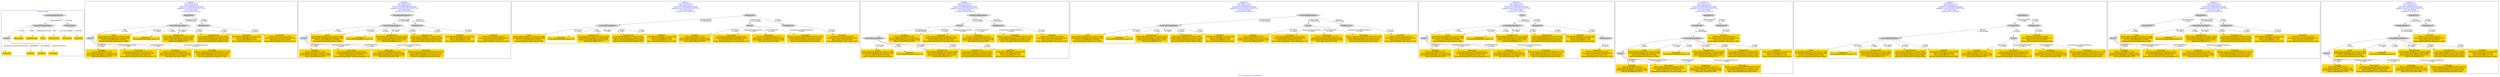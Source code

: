 digraph n0 {
fontcolor="blue"
remincross="true"
label="s13-s-art-institute-of-chicago.xml"
subgraph cluster_0 {
label="1-correct model"
n2[style="filled",color="white",fillcolor="lightgray",label="CulturalHeritageObject1"];
n3[style="filled",color="white",fillcolor="lightgray",label="Person1"];
n4[shape="plaintext",style="filled",fillcolor="gold",label="Dimensions"];
n5[shape="plaintext",style="filled",fillcolor="gold",label="Typeofartwork"];
n6[shape="plaintext",style="filled",fillcolor="gold",label="Credit"];
n7[shape="plaintext",style="filled",fillcolor="gold",label="Titleofartwork"];
n8[shape="plaintext",style="filled",fillcolor="gold",label="Accessionid"];
n9[shape="plaintext",style="filled",fillcolor="gold",label="Nationality"];
n10[shape="plaintext",style="filled",fillcolor="gold",label="birthDate"];
n11[shape="plaintext",style="filled",fillcolor="gold",label="deathDate"];
n12[shape="plaintext",style="filled",fillcolor="gold",label="Artistname"];
n13[style="filled",color="white",fillcolor="lightgray",label="EuropeanaAggregation1"];
n14[style="filled",color="white",fillcolor="lightgray",label="WebResource1"];
n15[shape="plaintext",style="filled",fillcolor="gold",label="ImageURL"];
}
subgraph cluster_1 {
label="candidate 0\nlink coherence:0.0\nnode coherence:0.0\nconfidence:0.6021165147933194\nmapping score:0.31737217159777315\ncost:1300.010002\n-precision:0.54-recall:0.54"
n17[style="filled",color="white",fillcolor="lightgray",label="CulturalHeritageObject1"];
n18[style="filled",color="white",fillcolor="lightgray",label="Person1"];
n19[style="filled",color="white",fillcolor="lightgray",label="Aggregation1"];
n20[style="filled",color="white",fillcolor="lightgray",label="WebResource1"];
n21[shape="plaintext",style="filled",fillcolor="gold",label="ImageURL\n[WebResource,classLink,0.954]\n[Document,columnSubClassOfLink,0.03]\n[Document,classLink,0.015]\n[CulturalHeritageObject,description,0.001]"];
n22[shape="plaintext",style="filled",fillcolor="gold",label="birthDate\n[Person,dateOfBirth,0.532]\n[CulturalHeritageObject,created,0.331]\n[CulturalHeritageObject,description,0.08]\n[Person,dateOfDeath,0.057]"];
n23[shape="plaintext",style="filled",fillcolor="gold",label="Credit\n[CulturalHeritageObject,provenance,0.438]\n[CulturalHeritageObject,description,0.383]\n[Person,nameOfThePerson,0.092]\n[Person,biographicalInformation,0.088]"];
n24[shape="plaintext",style="filled",fillcolor="gold",label="Accessionid\n[Person,biographicalInformation,0.324]\n[CulturalHeritageObject,rightsHolder,0.25]\n[CulturalHeritageObject,title,0.25]\n[CulturalHeritageObject,accessionNumber,0.177]"];
n25[shape="plaintext",style="filled",fillcolor="gold",label="Artistname\n[Person,nameOfThePerson,0.34]\n[Document,columnSubClassOfLink,0.239]\n[CulturalHeritageObject,description,0.235]\n[Document,classLink,0.186]"];
n26[shape="plaintext",style="filled",fillcolor="gold",label="Dimensions\n[CulturalHeritageObject,extent,1.0]"];
n27[shape="plaintext",style="filled",fillcolor="gold",label="Titleofartwork\n[CulturalHeritageObject,description,0.364]\n[CulturalHeritageObject,created,0.299]\n[Person,biographicalInformation,0.227]\n[Person,dateOfBirth,0.11]"];
n28[shape="plaintext",style="filled",fillcolor="gold",label="Nationality\n[Person,countryAssociatedWithThePerson,0.725]\n[CulturalHeritageObject,provenance,0.114]\n[CulturalHeritageObject,description,0.097]\n[Person,biographicalInformation,0.063]"];
n29[shape="plaintext",style="filled",fillcolor="gold",label="Typeofartwork\n[CulturalHeritageObject,medium,0.838]\n[CulturalHeritageObject,description,0.152]\n[Person,biographicalInformation,0.008]\n[Document,columnSubClassOfLink,0.001]"];
n30[shape="plaintext",style="filled",fillcolor="gold",label="deathDate\n[CulturalHeritageObject,created,0.505]\n[Person,dateOfDeath,0.314]\n[Person,dateOfBirth,0.119]\n[Person,biographicalInformation,0.062]"];
}
subgraph cluster_2 {
label="candidate 1\nlink coherence:0.0\nnode coherence:0.0\nconfidence:0.6021165147933194\nmapping score:0.31737217159777315\ncost:1300.020004\n-precision:0.62-recall:0.62"
n32[style="filled",color="white",fillcolor="lightgray",label="CulturalHeritageObject1"];
n33[style="filled",color="white",fillcolor="lightgray",label="Person1"];
n34[style="filled",color="white",fillcolor="lightgray",label="EuropeanaAggregation1"];
n35[style="filled",color="white",fillcolor="lightgray",label="WebResource1"];
n36[shape="plaintext",style="filled",fillcolor="gold",label="ImageURL\n[WebResource,classLink,0.954]\n[Document,columnSubClassOfLink,0.03]\n[Document,classLink,0.015]\n[CulturalHeritageObject,description,0.001]"];
n37[shape="plaintext",style="filled",fillcolor="gold",label="birthDate\n[Person,dateOfBirth,0.532]\n[CulturalHeritageObject,created,0.331]\n[CulturalHeritageObject,description,0.08]\n[Person,dateOfDeath,0.057]"];
n38[shape="plaintext",style="filled",fillcolor="gold",label="Credit\n[CulturalHeritageObject,provenance,0.438]\n[CulturalHeritageObject,description,0.383]\n[Person,nameOfThePerson,0.092]\n[Person,biographicalInformation,0.088]"];
n39[shape="plaintext",style="filled",fillcolor="gold",label="Accessionid\n[Person,biographicalInformation,0.324]\n[CulturalHeritageObject,rightsHolder,0.25]\n[CulturalHeritageObject,title,0.25]\n[CulturalHeritageObject,accessionNumber,0.177]"];
n40[shape="plaintext",style="filled",fillcolor="gold",label="Artistname\n[Person,nameOfThePerson,0.34]\n[Document,columnSubClassOfLink,0.239]\n[CulturalHeritageObject,description,0.235]\n[Document,classLink,0.186]"];
n41[shape="plaintext",style="filled",fillcolor="gold",label="Dimensions\n[CulturalHeritageObject,extent,1.0]"];
n42[shape="plaintext",style="filled",fillcolor="gold",label="Titleofartwork\n[CulturalHeritageObject,description,0.364]\n[CulturalHeritageObject,created,0.299]\n[Person,biographicalInformation,0.227]\n[Person,dateOfBirth,0.11]"];
n43[shape="plaintext",style="filled",fillcolor="gold",label="Nationality\n[Person,countryAssociatedWithThePerson,0.725]\n[CulturalHeritageObject,provenance,0.114]\n[CulturalHeritageObject,description,0.097]\n[Person,biographicalInformation,0.063]"];
n44[shape="plaintext",style="filled",fillcolor="gold",label="Typeofartwork\n[CulturalHeritageObject,medium,0.838]\n[CulturalHeritageObject,description,0.152]\n[Person,biographicalInformation,0.008]\n[Document,columnSubClassOfLink,0.001]"];
n45[shape="plaintext",style="filled",fillcolor="gold",label="deathDate\n[CulturalHeritageObject,created,0.505]\n[Person,dateOfDeath,0.314]\n[Person,dateOfBirth,0.119]\n[Person,biographicalInformation,0.062]"];
}
subgraph cluster_3 {
label="candidate 2\nlink coherence:0.0\nnode coherence:0.0\nconfidence:0.6021165147933194\nmapping score:0.31737217159777315\ncost:1300.020004\n-precision:0.54-recall:0.54"
n47[style="filled",color="white",fillcolor="lightgray",label="Aggregation1"];
n48[style="filled",color="white",fillcolor="lightgray",label="CulturalHeritageObject1"];
n49[style="filled",color="white",fillcolor="lightgray",label="Person1"];
n50[style="filled",color="white",fillcolor="lightgray",label="WebResource1"];
n51[shape="plaintext",style="filled",fillcolor="gold",label="ImageURL\n[WebResource,classLink,0.954]\n[Document,columnSubClassOfLink,0.03]\n[Document,classLink,0.015]\n[CulturalHeritageObject,description,0.001]"];
n52[shape="plaintext",style="filled",fillcolor="gold",label="birthDate\n[Person,dateOfBirth,0.532]\n[CulturalHeritageObject,created,0.331]\n[CulturalHeritageObject,description,0.08]\n[Person,dateOfDeath,0.057]"];
n53[shape="plaintext",style="filled",fillcolor="gold",label="Credit\n[CulturalHeritageObject,provenance,0.438]\n[CulturalHeritageObject,description,0.383]\n[Person,nameOfThePerson,0.092]\n[Person,biographicalInformation,0.088]"];
n54[shape="plaintext",style="filled",fillcolor="gold",label="Accessionid\n[Person,biographicalInformation,0.324]\n[CulturalHeritageObject,rightsHolder,0.25]\n[CulturalHeritageObject,title,0.25]\n[CulturalHeritageObject,accessionNumber,0.177]"];
n55[shape="plaintext",style="filled",fillcolor="gold",label="Artistname\n[Person,nameOfThePerson,0.34]\n[Document,columnSubClassOfLink,0.239]\n[CulturalHeritageObject,description,0.235]\n[Document,classLink,0.186]"];
n56[shape="plaintext",style="filled",fillcolor="gold",label="Dimensions\n[CulturalHeritageObject,extent,1.0]"];
n57[shape="plaintext",style="filled",fillcolor="gold",label="Titleofartwork\n[CulturalHeritageObject,description,0.364]\n[CulturalHeritageObject,created,0.299]\n[Person,biographicalInformation,0.227]\n[Person,dateOfBirth,0.11]"];
n58[shape="plaintext",style="filled",fillcolor="gold",label="Nationality\n[Person,countryAssociatedWithThePerson,0.725]\n[CulturalHeritageObject,provenance,0.114]\n[CulturalHeritageObject,description,0.097]\n[Person,biographicalInformation,0.063]"];
n59[shape="plaintext",style="filled",fillcolor="gold",label="Typeofartwork\n[CulturalHeritageObject,medium,0.838]\n[CulturalHeritageObject,description,0.152]\n[Person,biographicalInformation,0.008]\n[Document,columnSubClassOfLink,0.001]"];
n60[shape="plaintext",style="filled",fillcolor="gold",label="deathDate\n[CulturalHeritageObject,created,0.505]\n[Person,dateOfDeath,0.314]\n[Person,dateOfBirth,0.119]\n[Person,biographicalInformation,0.062]"];
}
subgraph cluster_4 {
label="candidate 3\nlink coherence:0.0\nnode coherence:0.0\nconfidence:0.6021165147933194\nmapping score:0.31737217159777315\ncost:1300.030006\n-precision:0.62-recall:0.62"
n62[style="filled",color="white",fillcolor="lightgray",label="Person1"];
n63[style="filled",color="white",fillcolor="lightgray",label="CulturalHeritageObject1"];
n64[style="filled",color="white",fillcolor="lightgray",label="EuropeanaAggregation1"];
n65[style="filled",color="white",fillcolor="lightgray",label="WebResource1"];
n66[shape="plaintext",style="filled",fillcolor="gold",label="ImageURL\n[WebResource,classLink,0.954]\n[Document,columnSubClassOfLink,0.03]\n[Document,classLink,0.015]\n[CulturalHeritageObject,description,0.001]"];
n67[shape="plaintext",style="filled",fillcolor="gold",label="birthDate\n[Person,dateOfBirth,0.532]\n[CulturalHeritageObject,created,0.331]\n[CulturalHeritageObject,description,0.08]\n[Person,dateOfDeath,0.057]"];
n68[shape="plaintext",style="filled",fillcolor="gold",label="Credit\n[CulturalHeritageObject,provenance,0.438]\n[CulturalHeritageObject,description,0.383]\n[Person,nameOfThePerson,0.092]\n[Person,biographicalInformation,0.088]"];
n69[shape="plaintext",style="filled",fillcolor="gold",label="Accessionid\n[Person,biographicalInformation,0.324]\n[CulturalHeritageObject,rightsHolder,0.25]\n[CulturalHeritageObject,title,0.25]\n[CulturalHeritageObject,accessionNumber,0.177]"];
n70[shape="plaintext",style="filled",fillcolor="gold",label="Artistname\n[Person,nameOfThePerson,0.34]\n[Document,columnSubClassOfLink,0.239]\n[CulturalHeritageObject,description,0.235]\n[Document,classLink,0.186]"];
n71[shape="plaintext",style="filled",fillcolor="gold",label="Dimensions\n[CulturalHeritageObject,extent,1.0]"];
n72[shape="plaintext",style="filled",fillcolor="gold",label="Titleofartwork\n[CulturalHeritageObject,description,0.364]\n[CulturalHeritageObject,created,0.299]\n[Person,biographicalInformation,0.227]\n[Person,dateOfBirth,0.11]"];
n73[shape="plaintext",style="filled",fillcolor="gold",label="Nationality\n[Person,countryAssociatedWithThePerson,0.725]\n[CulturalHeritageObject,provenance,0.114]\n[CulturalHeritageObject,description,0.097]\n[Person,biographicalInformation,0.063]"];
n74[shape="plaintext",style="filled",fillcolor="gold",label="Typeofartwork\n[CulturalHeritageObject,medium,0.838]\n[CulturalHeritageObject,description,0.152]\n[Person,biographicalInformation,0.008]\n[Document,columnSubClassOfLink,0.001]"];
n75[shape="plaintext",style="filled",fillcolor="gold",label="deathDate\n[CulturalHeritageObject,created,0.505]\n[Person,dateOfDeath,0.314]\n[Person,dateOfBirth,0.119]\n[Person,biographicalInformation,0.062]"];
}
subgraph cluster_5 {
label="candidate 4\nlink coherence:0.0\nnode coherence:0.0\nconfidence:0.6021165147933194\nmapping score:0.31737217159777315\ncost:1300.030006\n-precision:0.62-recall:0.62"
n77[style="filled",color="white",fillcolor="lightgray",label="EuropeanaAggregation1"];
n78[style="filled",color="white",fillcolor="lightgray",label="CulturalHeritageObject1"];
n79[style="filled",color="white",fillcolor="lightgray",label="Person1"];
n80[style="filled",color="white",fillcolor="lightgray",label="WebResource1"];
n81[shape="plaintext",style="filled",fillcolor="gold",label="ImageURL\n[WebResource,classLink,0.954]\n[Document,columnSubClassOfLink,0.03]\n[Document,classLink,0.015]\n[CulturalHeritageObject,description,0.001]"];
n82[shape="plaintext",style="filled",fillcolor="gold",label="birthDate\n[Person,dateOfBirth,0.532]\n[CulturalHeritageObject,created,0.331]\n[CulturalHeritageObject,description,0.08]\n[Person,dateOfDeath,0.057]"];
n83[shape="plaintext",style="filled",fillcolor="gold",label="Credit\n[CulturalHeritageObject,provenance,0.438]\n[CulturalHeritageObject,description,0.383]\n[Person,nameOfThePerson,0.092]\n[Person,biographicalInformation,0.088]"];
n84[shape="plaintext",style="filled",fillcolor="gold",label="Accessionid\n[Person,biographicalInformation,0.324]\n[CulturalHeritageObject,rightsHolder,0.25]\n[CulturalHeritageObject,title,0.25]\n[CulturalHeritageObject,accessionNumber,0.177]"];
n85[shape="plaintext",style="filled",fillcolor="gold",label="Artistname\n[Person,nameOfThePerson,0.34]\n[Document,columnSubClassOfLink,0.239]\n[CulturalHeritageObject,description,0.235]\n[Document,classLink,0.186]"];
n86[shape="plaintext",style="filled",fillcolor="gold",label="Dimensions\n[CulturalHeritageObject,extent,1.0]"];
n87[shape="plaintext",style="filled",fillcolor="gold",label="Titleofartwork\n[CulturalHeritageObject,description,0.364]\n[CulturalHeritageObject,created,0.299]\n[Person,biographicalInformation,0.227]\n[Person,dateOfBirth,0.11]"];
n88[shape="plaintext",style="filled",fillcolor="gold",label="Nationality\n[Person,countryAssociatedWithThePerson,0.725]\n[CulturalHeritageObject,provenance,0.114]\n[CulturalHeritageObject,description,0.097]\n[Person,biographicalInformation,0.063]"];
n89[shape="plaintext",style="filled",fillcolor="gold",label="Typeofartwork\n[CulturalHeritageObject,medium,0.838]\n[CulturalHeritageObject,description,0.152]\n[Person,biographicalInformation,0.008]\n[Document,columnSubClassOfLink,0.001]"];
n90[shape="plaintext",style="filled",fillcolor="gold",label="deathDate\n[CulturalHeritageObject,created,0.505]\n[Person,dateOfDeath,0.314]\n[Person,dateOfBirth,0.119]\n[Person,biographicalInformation,0.062]"];
}
subgraph cluster_6 {
label="candidate 5\nlink coherence:0.0\nnode coherence:0.0\nconfidence:0.6021165147933194\nmapping score:0.31737217159777315\ncost:1400.010002\n-precision:0.5-recall:0.54"
n92[style="filled",color="white",fillcolor="lightgray",label="CulturalHeritageObject1"];
n93[style="filled",color="white",fillcolor="lightgray",label="Person1"];
n94[style="filled",color="white",fillcolor="lightgray",label="Aggregation1"];
n95[style="filled",color="white",fillcolor="lightgray",label="WebResource1"];
n96[style="filled",color="white",fillcolor="lightgray",label="Proxy1"];
n97[shape="plaintext",style="filled",fillcolor="gold",label="ImageURL\n[WebResource,classLink,0.954]\n[Document,columnSubClassOfLink,0.03]\n[Document,classLink,0.015]\n[CulturalHeritageObject,description,0.001]"];
n98[shape="plaintext",style="filled",fillcolor="gold",label="birthDate\n[Person,dateOfBirth,0.532]\n[CulturalHeritageObject,created,0.331]\n[CulturalHeritageObject,description,0.08]\n[Person,dateOfDeath,0.057]"];
n99[shape="plaintext",style="filled",fillcolor="gold",label="Credit\n[CulturalHeritageObject,provenance,0.438]\n[CulturalHeritageObject,description,0.383]\n[Person,nameOfThePerson,0.092]\n[Person,biographicalInformation,0.088]"];
n100[shape="plaintext",style="filled",fillcolor="gold",label="Accessionid\n[Person,biographicalInformation,0.324]\n[CulturalHeritageObject,rightsHolder,0.25]\n[CulturalHeritageObject,title,0.25]\n[CulturalHeritageObject,accessionNumber,0.177]"];
n101[shape="plaintext",style="filled",fillcolor="gold",label="Artistname\n[Person,nameOfThePerson,0.34]\n[Document,columnSubClassOfLink,0.239]\n[CulturalHeritageObject,description,0.235]\n[Document,classLink,0.186]"];
n102[shape="plaintext",style="filled",fillcolor="gold",label="Dimensions\n[CulturalHeritageObject,extent,1.0]"];
n103[shape="plaintext",style="filled",fillcolor="gold",label="Titleofartwork\n[CulturalHeritageObject,description,0.364]\n[CulturalHeritageObject,created,0.299]\n[Person,biographicalInformation,0.227]\n[Person,dateOfBirth,0.11]"];
n104[shape="plaintext",style="filled",fillcolor="gold",label="Nationality\n[Person,countryAssociatedWithThePerson,0.725]\n[CulturalHeritageObject,provenance,0.114]\n[CulturalHeritageObject,description,0.097]\n[Person,biographicalInformation,0.063]"];
n105[shape="plaintext",style="filled",fillcolor="gold",label="Typeofartwork\n[CulturalHeritageObject,medium,0.838]\n[CulturalHeritageObject,description,0.152]\n[Person,biographicalInformation,0.008]\n[Document,columnSubClassOfLink,0.001]"];
n106[shape="plaintext",style="filled",fillcolor="gold",label="deathDate\n[CulturalHeritageObject,created,0.505]\n[Person,dateOfDeath,0.314]\n[Person,dateOfBirth,0.119]\n[Person,biographicalInformation,0.062]"];
}
subgraph cluster_7 {
label="candidate 6\nlink coherence:0.0\nnode coherence:0.0\nconfidence:0.6021165147933194\nmapping score:0.31737217159777315\ncost:1400.010002\n-precision:0.5-recall:0.54"
n108[style="filled",color="white",fillcolor="lightgray",label="CulturalHeritageObject1"];
n109[style="filled",color="white",fillcolor="lightgray",label="Person1"];
n110[style="filled",color="white",fillcolor="lightgray",label="ProvidedCHO1"];
n111[style="filled",color="white",fillcolor="lightgray",label="Aggregation1"];
n112[style="filled",color="white",fillcolor="lightgray",label="WebResource1"];
n113[shape="plaintext",style="filled",fillcolor="gold",label="ImageURL\n[WebResource,classLink,0.954]\n[Document,columnSubClassOfLink,0.03]\n[Document,classLink,0.015]\n[CulturalHeritageObject,description,0.001]"];
n114[shape="plaintext",style="filled",fillcolor="gold",label="birthDate\n[Person,dateOfBirth,0.532]\n[CulturalHeritageObject,created,0.331]\n[CulturalHeritageObject,description,0.08]\n[Person,dateOfDeath,0.057]"];
n115[shape="plaintext",style="filled",fillcolor="gold",label="Credit\n[CulturalHeritageObject,provenance,0.438]\n[CulturalHeritageObject,description,0.383]\n[Person,nameOfThePerson,0.092]\n[Person,biographicalInformation,0.088]"];
n116[shape="plaintext",style="filled",fillcolor="gold",label="Accessionid\n[Person,biographicalInformation,0.324]\n[CulturalHeritageObject,rightsHolder,0.25]\n[CulturalHeritageObject,title,0.25]\n[CulturalHeritageObject,accessionNumber,0.177]"];
n117[shape="plaintext",style="filled",fillcolor="gold",label="Artistname\n[Person,nameOfThePerson,0.34]\n[Document,columnSubClassOfLink,0.239]\n[CulturalHeritageObject,description,0.235]\n[Document,classLink,0.186]"];
n118[shape="plaintext",style="filled",fillcolor="gold",label="Dimensions\n[CulturalHeritageObject,extent,1.0]"];
n119[shape="plaintext",style="filled",fillcolor="gold",label="Titleofartwork\n[CulturalHeritageObject,description,0.364]\n[CulturalHeritageObject,created,0.299]\n[Person,biographicalInformation,0.227]\n[Person,dateOfBirth,0.11]"];
n120[shape="plaintext",style="filled",fillcolor="gold",label="Nationality\n[Person,countryAssociatedWithThePerson,0.725]\n[CulturalHeritageObject,provenance,0.114]\n[CulturalHeritageObject,description,0.097]\n[Person,biographicalInformation,0.063]"];
n121[shape="plaintext",style="filled",fillcolor="gold",label="Typeofartwork\n[CulturalHeritageObject,medium,0.838]\n[CulturalHeritageObject,description,0.152]\n[Person,biographicalInformation,0.008]\n[Document,columnSubClassOfLink,0.001]"];
n122[shape="plaintext",style="filled",fillcolor="gold",label="deathDate\n[CulturalHeritageObject,created,0.505]\n[Person,dateOfDeath,0.314]\n[Person,dateOfBirth,0.119]\n[Person,biographicalInformation,0.062]"];
}
subgraph cluster_8 {
label="candidate 7\nlink coherence:0.0\nnode coherence:0.0\nconfidence:0.6021165147933194\nmapping score:0.31737217159777315\ncost:1400.010002\n-precision:0.5-recall:0.54"
n124[style="filled",color="white",fillcolor="lightgray",label="ProvidedCHO1"];
n125[style="filled",color="white",fillcolor="lightgray",label="CulturalHeritageObject1"];
n126[style="filled",color="white",fillcolor="lightgray",label="Person1"];
n127[style="filled",color="white",fillcolor="lightgray",label="Aggregation1"];
n128[style="filled",color="white",fillcolor="lightgray",label="WebResource1"];
n129[shape="plaintext",style="filled",fillcolor="gold",label="ImageURL\n[WebResource,classLink,0.954]\n[Document,columnSubClassOfLink,0.03]\n[Document,classLink,0.015]\n[CulturalHeritageObject,description,0.001]"];
n130[shape="plaintext",style="filled",fillcolor="gold",label="birthDate\n[Person,dateOfBirth,0.532]\n[CulturalHeritageObject,created,0.331]\n[CulturalHeritageObject,description,0.08]\n[Person,dateOfDeath,0.057]"];
n131[shape="plaintext",style="filled",fillcolor="gold",label="Credit\n[CulturalHeritageObject,provenance,0.438]\n[CulturalHeritageObject,description,0.383]\n[Person,nameOfThePerson,0.092]\n[Person,biographicalInformation,0.088]"];
n132[shape="plaintext",style="filled",fillcolor="gold",label="Accessionid\n[Person,biographicalInformation,0.324]\n[CulturalHeritageObject,rightsHolder,0.25]\n[CulturalHeritageObject,title,0.25]\n[CulturalHeritageObject,accessionNumber,0.177]"];
n133[shape="plaintext",style="filled",fillcolor="gold",label="Artistname\n[Person,nameOfThePerson,0.34]\n[Document,columnSubClassOfLink,0.239]\n[CulturalHeritageObject,description,0.235]\n[Document,classLink,0.186]"];
n134[shape="plaintext",style="filled",fillcolor="gold",label="Dimensions\n[CulturalHeritageObject,extent,1.0]"];
n135[shape="plaintext",style="filled",fillcolor="gold",label="Titleofartwork\n[CulturalHeritageObject,description,0.364]\n[CulturalHeritageObject,created,0.299]\n[Person,biographicalInformation,0.227]\n[Person,dateOfBirth,0.11]"];
n136[shape="plaintext",style="filled",fillcolor="gold",label="Nationality\n[Person,countryAssociatedWithThePerson,0.725]\n[CulturalHeritageObject,provenance,0.114]\n[CulturalHeritageObject,description,0.097]\n[Person,biographicalInformation,0.063]"];
n137[shape="plaintext",style="filled",fillcolor="gold",label="Typeofartwork\n[CulturalHeritageObject,medium,0.838]\n[CulturalHeritageObject,description,0.152]\n[Person,biographicalInformation,0.008]\n[Document,columnSubClassOfLink,0.001]"];
n138[shape="plaintext",style="filled",fillcolor="gold",label="deathDate\n[CulturalHeritageObject,created,0.505]\n[Person,dateOfDeath,0.314]\n[Person,dateOfBirth,0.119]\n[Person,biographicalInformation,0.062]"];
}
subgraph cluster_9 {
label="candidate 8\nlink coherence:0.0\nnode coherence:0.0\nconfidence:0.6021165147933194\nmapping score:0.31737217159777315\ncost:1400.010002\n-precision:0.5-recall:0.54"
n140[style="filled",color="white",fillcolor="lightgray",label="ProvidedCHO1"];
n141[style="filled",color="white",fillcolor="lightgray",label="Person1"];
n142[style="filled",color="white",fillcolor="lightgray",label="Aggregation1"];
n143[style="filled",color="white",fillcolor="lightgray",label="CulturalHeritageObject1"];
n144[style="filled",color="white",fillcolor="lightgray",label="WebResource1"];
n145[shape="plaintext",style="filled",fillcolor="gold",label="ImageURL\n[WebResource,classLink,0.954]\n[Document,columnSubClassOfLink,0.03]\n[Document,classLink,0.015]\n[CulturalHeritageObject,description,0.001]"];
n146[shape="plaintext",style="filled",fillcolor="gold",label="birthDate\n[Person,dateOfBirth,0.532]\n[CulturalHeritageObject,created,0.331]\n[CulturalHeritageObject,description,0.08]\n[Person,dateOfDeath,0.057]"];
n147[shape="plaintext",style="filled",fillcolor="gold",label="Credit\n[CulturalHeritageObject,provenance,0.438]\n[CulturalHeritageObject,description,0.383]\n[Person,nameOfThePerson,0.092]\n[Person,biographicalInformation,0.088]"];
n148[shape="plaintext",style="filled",fillcolor="gold",label="Accessionid\n[Person,biographicalInformation,0.324]\n[CulturalHeritageObject,rightsHolder,0.25]\n[CulturalHeritageObject,title,0.25]\n[CulturalHeritageObject,accessionNumber,0.177]"];
n149[shape="plaintext",style="filled",fillcolor="gold",label="Artistname\n[Person,nameOfThePerson,0.34]\n[Document,columnSubClassOfLink,0.239]\n[CulturalHeritageObject,description,0.235]\n[Document,classLink,0.186]"];
n150[shape="plaintext",style="filled",fillcolor="gold",label="Dimensions\n[CulturalHeritageObject,extent,1.0]"];
n151[shape="plaintext",style="filled",fillcolor="gold",label="Titleofartwork\n[CulturalHeritageObject,description,0.364]\n[CulturalHeritageObject,created,0.299]\n[Person,biographicalInformation,0.227]\n[Person,dateOfBirth,0.11]"];
n152[shape="plaintext",style="filled",fillcolor="gold",label="Nationality\n[Person,countryAssociatedWithThePerson,0.725]\n[CulturalHeritageObject,provenance,0.114]\n[CulturalHeritageObject,description,0.097]\n[Person,biographicalInformation,0.063]"];
n153[shape="plaintext",style="filled",fillcolor="gold",label="Typeofartwork\n[CulturalHeritageObject,medium,0.838]\n[CulturalHeritageObject,description,0.152]\n[Person,biographicalInformation,0.008]\n[Document,columnSubClassOfLink,0.001]"];
n154[shape="plaintext",style="filled",fillcolor="gold",label="deathDate\n[CulturalHeritageObject,created,0.505]\n[Person,dateOfDeath,0.314]\n[Person,dateOfBirth,0.119]\n[Person,biographicalInformation,0.062]"];
}
subgraph cluster_10 {
label="candidate 9\nlink coherence:0.0\nnode coherence:0.0\nconfidence:0.6021165147933194\nmapping score:0.31737217159777315\ncost:1400.020004\n-precision:0.5-recall:0.54"
n156[style="filled",color="white",fillcolor="lightgray",label="CulturalHeritageObject1"];
n157[style="filled",color="white",fillcolor="lightgray",label="Person1"];
n158[style="filled",color="white",fillcolor="lightgray",label="EuropeanaObject1"];
n159[style="filled",color="white",fillcolor="lightgray",label="Aggregation1"];
n160[style="filled",color="white",fillcolor="lightgray",label="WebResource1"];
n161[shape="plaintext",style="filled",fillcolor="gold",label="ImageURL\n[WebResource,classLink,0.954]\n[Document,columnSubClassOfLink,0.03]\n[Document,classLink,0.015]\n[CulturalHeritageObject,description,0.001]"];
n162[shape="plaintext",style="filled",fillcolor="gold",label="birthDate\n[Person,dateOfBirth,0.532]\n[CulturalHeritageObject,created,0.331]\n[CulturalHeritageObject,description,0.08]\n[Person,dateOfDeath,0.057]"];
n163[shape="plaintext",style="filled",fillcolor="gold",label="Credit\n[CulturalHeritageObject,provenance,0.438]\n[CulturalHeritageObject,description,0.383]\n[Person,nameOfThePerson,0.092]\n[Person,biographicalInformation,0.088]"];
n164[shape="plaintext",style="filled",fillcolor="gold",label="Accessionid\n[Person,biographicalInformation,0.324]\n[CulturalHeritageObject,rightsHolder,0.25]\n[CulturalHeritageObject,title,0.25]\n[CulturalHeritageObject,accessionNumber,0.177]"];
n165[shape="plaintext",style="filled",fillcolor="gold",label="Artistname\n[Person,nameOfThePerson,0.34]\n[Document,columnSubClassOfLink,0.239]\n[CulturalHeritageObject,description,0.235]\n[Document,classLink,0.186]"];
n166[shape="plaintext",style="filled",fillcolor="gold",label="Dimensions\n[CulturalHeritageObject,extent,1.0]"];
n167[shape="plaintext",style="filled",fillcolor="gold",label="Titleofartwork\n[CulturalHeritageObject,description,0.364]\n[CulturalHeritageObject,created,0.299]\n[Person,biographicalInformation,0.227]\n[Person,dateOfBirth,0.11]"];
n168[shape="plaintext",style="filled",fillcolor="gold",label="Nationality\n[Person,countryAssociatedWithThePerson,0.725]\n[CulturalHeritageObject,provenance,0.114]\n[CulturalHeritageObject,description,0.097]\n[Person,biographicalInformation,0.063]"];
n169[shape="plaintext",style="filled",fillcolor="gold",label="Typeofartwork\n[CulturalHeritageObject,medium,0.838]\n[CulturalHeritageObject,description,0.152]\n[Person,biographicalInformation,0.008]\n[Document,columnSubClassOfLink,0.001]"];
n170[shape="plaintext",style="filled",fillcolor="gold",label="deathDate\n[CulturalHeritageObject,created,0.505]\n[Person,dateOfDeath,0.314]\n[Person,dateOfBirth,0.119]\n[Person,biographicalInformation,0.062]"];
}
n2 -> n3[color="brown",fontcolor="black",label="creator"]
n2 -> n4[color="brown",fontcolor="black",label="extent"]
n2 -> n5[color="brown",fontcolor="black",label="medium"]
n2 -> n6[color="brown",fontcolor="black",label="provenance"]
n2 -> n7[color="brown",fontcolor="black",label="title"]
n2 -> n8[color="brown",fontcolor="black",label="accessionNumber"]
n3 -> n9[color="brown",fontcolor="black",label="countryAssociatedWithThePerson"]
n3 -> n10[color="brown",fontcolor="black",label="dateOfBirth"]
n3 -> n11[color="brown",fontcolor="black",label="dateOfDeath"]
n3 -> n12[color="brown",fontcolor="black",label="nameOfThePerson"]
n13 -> n2[color="brown",fontcolor="black",label="aggregatedCHO"]
n13 -> n14[color="brown",fontcolor="black",label="hasView"]
n14 -> n15[color="brown",fontcolor="black",label="classLink"]
n17 -> n18[color="brown",fontcolor="black",label="sitter\nw=100.0"]
n19 -> n17[color="brown",fontcolor="black",label="aggregatedCHO\nw=100.010002"]
n19 -> n20[color="brown",fontcolor="black",label="hasView\nw=100.0"]
n20 -> n21[color="brown",fontcolor="black",label="classLink\nw=100.0"]
n18 -> n22[color="brown",fontcolor="black",label="dateOfBirth\nw=100.0"]
n17 -> n23[color="brown",fontcolor="black",label="provenance\nw=100.0"]
n18 -> n24[color="brown",fontcolor="black",label="biographicalInformation\nw=100.0"]
n18 -> n25[color="brown",fontcolor="black",label="nameOfThePerson\nw=100.0"]
n17 -> n26[color="brown",fontcolor="black",label="extent\nw=100.0"]
n17 -> n27[color="brown",fontcolor="black",label="description\nw=100.0"]
n18 -> n28[color="brown",fontcolor="black",label="countryAssociatedWithThePerson\nw=100.0"]
n17 -> n29[color="brown",fontcolor="black",label="medium\nw=100.0"]
n17 -> n30[color="brown",fontcolor="black",label="created\nw=100.0"]
n32 -> n33[color="brown",fontcolor="black",label="sitter\nw=100.0"]
n34 -> n32[color="brown",fontcolor="black",label="isAnnotationOf\nw=100.010002"]
n34 -> n35[color="brown",fontcolor="black",label="hasView\nw=100.010002"]
n35 -> n36[color="brown",fontcolor="black",label="classLink\nw=100.0"]
n33 -> n37[color="brown",fontcolor="black",label="dateOfBirth\nw=100.0"]
n32 -> n38[color="brown",fontcolor="black",label="provenance\nw=100.0"]
n33 -> n39[color="brown",fontcolor="black",label="biographicalInformation\nw=100.0"]
n33 -> n40[color="brown",fontcolor="black",label="nameOfThePerson\nw=100.0"]
n32 -> n41[color="brown",fontcolor="black",label="extent\nw=100.0"]
n32 -> n42[color="brown",fontcolor="black",label="description\nw=100.0"]
n33 -> n43[color="brown",fontcolor="black",label="countryAssociatedWithThePerson\nw=100.0"]
n32 -> n44[color="brown",fontcolor="black",label="medium\nw=100.0"]
n32 -> n45[color="brown",fontcolor="black",label="created\nw=100.0"]
n47 -> n48[color="brown",fontcolor="black",label="aggregatedCHO\nw=100.010002"]
n47 -> n49[color="brown",fontcolor="black",label="dataProvider\nw=100.010002"]
n47 -> n50[color="brown",fontcolor="black",label="hasView\nw=100.0"]
n50 -> n51[color="brown",fontcolor="black",label="classLink\nw=100.0"]
n49 -> n52[color="brown",fontcolor="black",label="dateOfBirth\nw=100.0"]
n48 -> n53[color="brown",fontcolor="black",label="provenance\nw=100.0"]
n49 -> n54[color="brown",fontcolor="black",label="biographicalInformation\nw=100.0"]
n49 -> n55[color="brown",fontcolor="black",label="nameOfThePerson\nw=100.0"]
n48 -> n56[color="brown",fontcolor="black",label="extent\nw=100.0"]
n48 -> n57[color="brown",fontcolor="black",label="description\nw=100.0"]
n49 -> n58[color="brown",fontcolor="black",label="countryAssociatedWithThePerson\nw=100.0"]
n48 -> n59[color="brown",fontcolor="black",label="medium\nw=100.0"]
n48 -> n60[color="brown",fontcolor="black",label="created\nw=100.0"]
n62 -> n63[color="brown",fontcolor="black",label="mappingRelation\nw=100.010002"]
n64 -> n62[color="brown",fontcolor="black",label="dataProvider\nw=100.010002"]
n64 -> n65[color="brown",fontcolor="black",label="hasView\nw=100.010002"]
n65 -> n66[color="brown",fontcolor="black",label="classLink\nw=100.0"]
n62 -> n67[color="brown",fontcolor="black",label="dateOfBirth\nw=100.0"]
n63 -> n68[color="brown",fontcolor="black",label="provenance\nw=100.0"]
n62 -> n69[color="brown",fontcolor="black",label="biographicalInformation\nw=100.0"]
n62 -> n70[color="brown",fontcolor="black",label="nameOfThePerson\nw=100.0"]
n63 -> n71[color="brown",fontcolor="black",label="extent\nw=100.0"]
n63 -> n72[color="brown",fontcolor="black",label="description\nw=100.0"]
n62 -> n73[color="brown",fontcolor="black",label="countryAssociatedWithThePerson\nw=100.0"]
n63 -> n74[color="brown",fontcolor="black",label="medium\nw=100.0"]
n63 -> n75[color="brown",fontcolor="black",label="created\nw=100.0"]
n77 -> n78[color="brown",fontcolor="black",label="isAnnotationOf\nw=100.010002"]
n77 -> n79[color="brown",fontcolor="black",label="dataProvider\nw=100.010002"]
n77 -> n80[color="brown",fontcolor="black",label="hasView\nw=100.010002"]
n80 -> n81[color="brown",fontcolor="black",label="classLink\nw=100.0"]
n79 -> n82[color="brown",fontcolor="black",label="dateOfBirth\nw=100.0"]
n78 -> n83[color="brown",fontcolor="black",label="provenance\nw=100.0"]
n79 -> n84[color="brown",fontcolor="black",label="biographicalInformation\nw=100.0"]
n79 -> n85[color="brown",fontcolor="black",label="nameOfThePerson\nw=100.0"]
n78 -> n86[color="brown",fontcolor="black",label="extent\nw=100.0"]
n78 -> n87[color="brown",fontcolor="black",label="description\nw=100.0"]
n79 -> n88[color="brown",fontcolor="black",label="countryAssociatedWithThePerson\nw=100.0"]
n78 -> n89[color="brown",fontcolor="black",label="medium\nw=100.0"]
n78 -> n90[color="brown",fontcolor="black",label="created\nw=100.0"]
n92 -> n93[color="brown",fontcolor="black",label="sitter\nw=100.0"]
n94 -> n95[color="brown",fontcolor="black",label="hasView\nw=100.0"]
n96 -> n92[color="brown",fontcolor="black",label="hasType\nw=100.010002"]
n96 -> n94[color="brown",fontcolor="black",label="proxyIn\nw=100.0"]
n95 -> n97[color="brown",fontcolor="black",label="classLink\nw=100.0"]
n93 -> n98[color="brown",fontcolor="black",label="dateOfBirth\nw=100.0"]
n92 -> n99[color="brown",fontcolor="black",label="provenance\nw=100.0"]
n93 -> n100[color="brown",fontcolor="black",label="biographicalInformation\nw=100.0"]
n93 -> n101[color="brown",fontcolor="black",label="nameOfThePerson\nw=100.0"]
n92 -> n102[color="brown",fontcolor="black",label="extent\nw=100.0"]
n92 -> n103[color="brown",fontcolor="black",label="description\nw=100.0"]
n93 -> n104[color="brown",fontcolor="black",label="countryAssociatedWithThePerson\nw=100.0"]
n92 -> n105[color="brown",fontcolor="black",label="medium\nw=100.0"]
n92 -> n106[color="brown",fontcolor="black",label="created\nw=100.0"]
n108 -> n109[color="brown",fontcolor="black",label="sitter\nw=100.0"]
n110 -> n108[color="brown",fontcolor="black",label="hasType\nw=100.010002"]
n111 -> n110[color="brown",fontcolor="black",label="aggregatedCHO\nw=100.0"]
n111 -> n112[color="brown",fontcolor="black",label="hasView\nw=100.0"]
n112 -> n113[color="brown",fontcolor="black",label="classLink\nw=100.0"]
n109 -> n114[color="brown",fontcolor="black",label="dateOfBirth\nw=100.0"]
n108 -> n115[color="brown",fontcolor="black",label="provenance\nw=100.0"]
n109 -> n116[color="brown",fontcolor="black",label="biographicalInformation\nw=100.0"]
n109 -> n117[color="brown",fontcolor="black",label="nameOfThePerson\nw=100.0"]
n108 -> n118[color="brown",fontcolor="black",label="extent\nw=100.0"]
n108 -> n119[color="brown",fontcolor="black",label="description\nw=100.0"]
n109 -> n120[color="brown",fontcolor="black",label="countryAssociatedWithThePerson\nw=100.0"]
n108 -> n121[color="brown",fontcolor="black",label="medium\nw=100.0"]
n108 -> n122[color="brown",fontcolor="black",label="created\nw=100.0"]
n124 -> n125[color="brown",fontcolor="black",label="hasType\nw=100.010002"]
n124 -> n126[color="brown",fontcolor="black",label="sitter\nw=100.0"]
n127 -> n124[color="brown",fontcolor="black",label="aggregatedCHO\nw=100.0"]
n127 -> n128[color="brown",fontcolor="black",label="hasView\nw=100.0"]
n128 -> n129[color="brown",fontcolor="black",label="classLink\nw=100.0"]
n126 -> n130[color="brown",fontcolor="black",label="dateOfBirth\nw=100.0"]
n125 -> n131[color="brown",fontcolor="black",label="provenance\nw=100.0"]
n126 -> n132[color="brown",fontcolor="black",label="biographicalInformation\nw=100.0"]
n126 -> n133[color="brown",fontcolor="black",label="nameOfThePerson\nw=100.0"]
n125 -> n134[color="brown",fontcolor="black",label="extent\nw=100.0"]
n125 -> n135[color="brown",fontcolor="black",label="description\nw=100.0"]
n126 -> n136[color="brown",fontcolor="black",label="countryAssociatedWithThePerson\nw=100.0"]
n125 -> n137[color="brown",fontcolor="black",label="medium\nw=100.0"]
n125 -> n138[color="brown",fontcolor="black",label="created\nw=100.0"]
n140 -> n141[color="brown",fontcolor="black",label="sitter\nw=100.0"]
n142 -> n143[color="brown",fontcolor="black",label="aggregatedCHO\nw=100.010002"]
n142 -> n140[color="brown",fontcolor="black",label="aggregatedCHO\nw=100.0"]
n142 -> n144[color="brown",fontcolor="black",label="hasView\nw=100.0"]
n144 -> n145[color="brown",fontcolor="black",label="classLink\nw=100.0"]
n141 -> n146[color="brown",fontcolor="black",label="dateOfBirth\nw=100.0"]
n143 -> n147[color="brown",fontcolor="black",label="provenance\nw=100.0"]
n141 -> n148[color="brown",fontcolor="black",label="biographicalInformation\nw=100.0"]
n141 -> n149[color="brown",fontcolor="black",label="nameOfThePerson\nw=100.0"]
n143 -> n150[color="brown",fontcolor="black",label="extent\nw=100.0"]
n143 -> n151[color="brown",fontcolor="black",label="description\nw=100.0"]
n141 -> n152[color="brown",fontcolor="black",label="countryAssociatedWithThePerson\nw=100.0"]
n143 -> n153[color="brown",fontcolor="black",label="medium\nw=100.0"]
n143 -> n154[color="brown",fontcolor="black",label="created\nw=100.0"]
n156 -> n157[color="brown",fontcolor="black",label="sitter\nw=100.0"]
n158 -> n156[color="brown",fontcolor="black",label="isAnnotationOf\nw=100.010002"]
n159 -> n158[color="brown",fontcolor="black",label="hasView\nw=100.010002"]
n159 -> n160[color="brown",fontcolor="black",label="hasView\nw=100.0"]
n160 -> n161[color="brown",fontcolor="black",label="classLink\nw=100.0"]
n157 -> n162[color="brown",fontcolor="black",label="dateOfBirth\nw=100.0"]
n156 -> n163[color="brown",fontcolor="black",label="provenance\nw=100.0"]
n157 -> n164[color="brown",fontcolor="black",label="biographicalInformation\nw=100.0"]
n157 -> n165[color="brown",fontcolor="black",label="nameOfThePerson\nw=100.0"]
n156 -> n166[color="brown",fontcolor="black",label="extent\nw=100.0"]
n156 -> n167[color="brown",fontcolor="black",label="description\nw=100.0"]
n157 -> n168[color="brown",fontcolor="black",label="countryAssociatedWithThePerson\nw=100.0"]
n156 -> n169[color="brown",fontcolor="black",label="medium\nw=100.0"]
n156 -> n170[color="brown",fontcolor="black",label="created\nw=100.0"]
}

